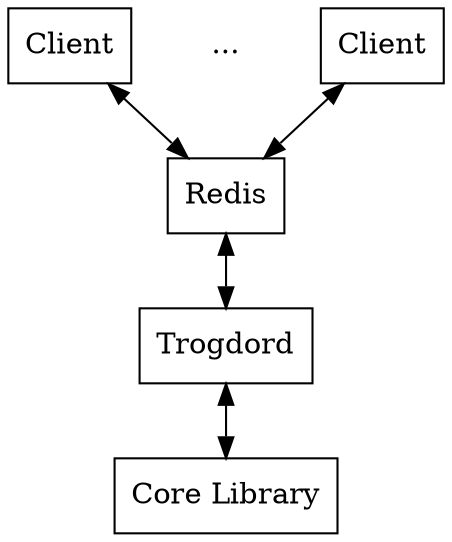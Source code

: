 digraph G {
  rankdir=TB
  "Redis" [shape=Box]
  "Trogdord" [shape=Box]
  "Core Library" [shape=Box]
  "Client 1" [shape=Box label="Client"]
  "..." [shape=plaintext]
  "Client x" [shape=Box label="Client"]
  "Trogdord" -> "Core Library" [dir="both"]
  "Redis" -> "Trogdord"[dir="both"]
  "Client 1" -> "Redis" [dir="both"]
  "..." -> "Redis" [style=invis]
  "Client x" -> "Redis" [dir="both"]
}
